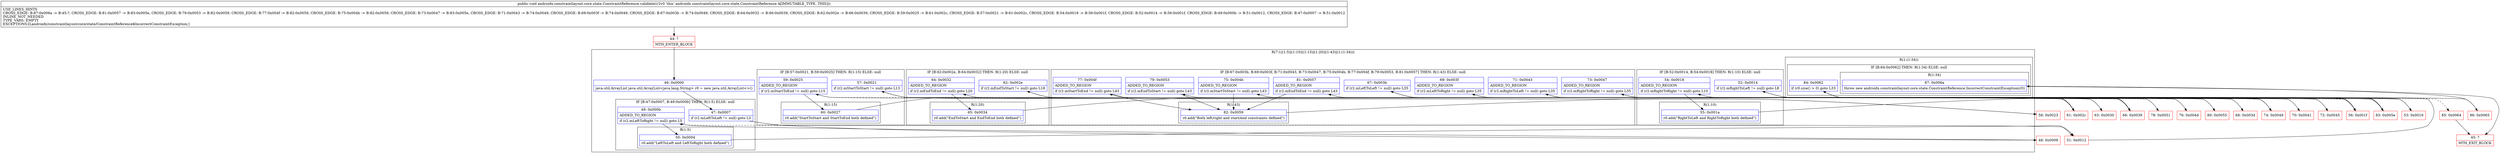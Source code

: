 digraph "CFG forandroidx.constraintlayout.core.state.ConstraintReference.validate()V" {
subgraph cluster_Region_1591219214 {
label = "R(7:1|(1:5)|(1:10)|(1:15)|(1:20)|(1:43)|(1:(1:34)))";
node [shape=record,color=blue];
Node_46 [shape=record,label="{46\:\ 0x0000|java.util.ArrayList java.util.ArrayList\<java.lang.String\> r0 = new java.util.ArrayList\<\>()\l}"];
subgraph cluster_IfRegion_751380569 {
label = "IF [B:47:0x0007, B:49:0x000b] THEN: R(1:5) ELSE: null";
node [shape=record,color=blue];
Node_47 [shape=record,label="{47\:\ 0x0007|if (r2.mLeftToLeft != null) goto L3\l}"];
Node_49 [shape=record,label="{49\:\ 0x000b|ADDED_TO_REGION\l|if (r2.mLeftToRight != null) goto L5\l}"];
subgraph cluster_Region_366410597 {
label = "R(1:5)";
node [shape=record,color=blue];
Node_50 [shape=record,label="{50\:\ 0x000d|r0.add(\"LeftToLeft and LeftToRight both defined\")\l}"];
}
}
subgraph cluster_IfRegion_80917515 {
label = "IF [B:52:0x0014, B:54:0x0018] THEN: R(1:10) ELSE: null";
node [shape=record,color=blue];
Node_52 [shape=record,label="{52\:\ 0x0014|if (r2.mRightToLeft != null) goto L8\l}"];
Node_54 [shape=record,label="{54\:\ 0x0018|ADDED_TO_REGION\l|if (r2.mRightToRight != null) goto L10\l}"];
subgraph cluster_Region_1311382585 {
label = "R(1:10)";
node [shape=record,color=blue];
Node_55 [shape=record,label="{55\:\ 0x001a|r0.add(\"RightToLeft and RightToRight both defined\")\l}"];
}
}
subgraph cluster_IfRegion_1289103305 {
label = "IF [B:57:0x0021, B:59:0x0025] THEN: R(1:15) ELSE: null";
node [shape=record,color=blue];
Node_57 [shape=record,label="{57\:\ 0x0021|if (r2.mStartToStart != null) goto L13\l}"];
Node_59 [shape=record,label="{59\:\ 0x0025|ADDED_TO_REGION\l|if (r2.mStartToEnd != null) goto L15\l}"];
subgraph cluster_Region_258796935 {
label = "R(1:15)";
node [shape=record,color=blue];
Node_60 [shape=record,label="{60\:\ 0x0027|r0.add(\"StartToStart and StartToEnd both defined\")\l}"];
}
}
subgraph cluster_IfRegion_1137833397 {
label = "IF [B:62:0x002e, B:64:0x0032] THEN: R(1:20) ELSE: null";
node [shape=record,color=blue];
Node_62 [shape=record,label="{62\:\ 0x002e|if (r2.mEndToStart != null) goto L18\l}"];
Node_64 [shape=record,label="{64\:\ 0x0032|ADDED_TO_REGION\l|if (r2.mEndToEnd != null) goto L20\l}"];
subgraph cluster_Region_285925376 {
label = "R(1:20)";
node [shape=record,color=blue];
Node_65 [shape=record,label="{65\:\ 0x0034|r0.add(\"EndToStart and EndToEnd both defined\")\l}"];
}
}
subgraph cluster_IfRegion_641701494 {
label = "IF [B:67:0x003b, B:69:0x003f, B:71:0x0043, B:73:0x0047, B:75:0x004b, B:77:0x004f, B:79:0x0053, B:81:0x0057] THEN: R(1:43) ELSE: null";
node [shape=record,color=blue];
Node_67 [shape=record,label="{67\:\ 0x003b|if (r2.mLeftToLeft != null) goto L35\l}"];
Node_69 [shape=record,label="{69\:\ 0x003f|ADDED_TO_REGION\l|if (r2.mLeftToRight != null) goto L35\l}"];
Node_71 [shape=record,label="{71\:\ 0x0043|ADDED_TO_REGION\l|if (r2.mRightToLeft != null) goto L35\l}"];
Node_73 [shape=record,label="{73\:\ 0x0047|ADDED_TO_REGION\l|if (r2.mRightToRight != null) goto L35\l}"];
Node_75 [shape=record,label="{75\:\ 0x004b|ADDED_TO_REGION\l|if (r2.mStartToStart != null) goto L43\l}"];
Node_77 [shape=record,label="{77\:\ 0x004f|ADDED_TO_REGION\l|if (r2.mStartToEnd != null) goto L43\l}"];
Node_79 [shape=record,label="{79\:\ 0x0053|ADDED_TO_REGION\l|if (r2.mEndToStart != null) goto L43\l}"];
Node_81 [shape=record,label="{81\:\ 0x0057|ADDED_TO_REGION\l|if (r2.mEndToEnd != null) goto L43\l}"];
subgraph cluster_Region_858074263 {
label = "R(1:43)";
node [shape=record,color=blue];
Node_82 [shape=record,label="{82\:\ 0x0059|r0.add(\"Both left\/right and start\/end constraints defined\")\l}"];
}
}
subgraph cluster_Region_928779350 {
label = "R(1:(1:34))";
node [shape=record,color=blue];
subgraph cluster_IfRegion_762324254 {
label = "IF [B:84:0x0062] THEN: R(1:34) ELSE: null";
node [shape=record,color=blue];
Node_84 [shape=record,label="{84\:\ 0x0062|if (r0.size() \> 0) goto L33\l}"];
subgraph cluster_Region_1167652322 {
label = "R(1:34)";
node [shape=record,color=blue];
Node_87 [shape=record,label="{87\:\ 0x006a|throw new androidx.constraintlayout.core.state.ConstraintReference.IncorrectConstraintException(r0)\l}"];
}
}
}
}
Node_44 [shape=record,color=red,label="{44\:\ ?|MTH_ENTER_BLOCK\l}"];
Node_48 [shape=record,color=red,label="{48\:\ 0x0009}"];
Node_51 [shape=record,color=red,label="{51\:\ 0x0012}"];
Node_53 [shape=record,color=red,label="{53\:\ 0x0016}"];
Node_56 [shape=record,color=red,label="{56\:\ 0x001f}"];
Node_58 [shape=record,color=red,label="{58\:\ 0x0023}"];
Node_61 [shape=record,color=red,label="{61\:\ 0x002c}"];
Node_63 [shape=record,color=red,label="{63\:\ 0x0030}"];
Node_66 [shape=record,color=red,label="{66\:\ 0x0039}"];
Node_68 [shape=record,color=red,label="{68\:\ 0x003d}"];
Node_70 [shape=record,color=red,label="{70\:\ 0x0041}"];
Node_72 [shape=record,color=red,label="{72\:\ 0x0045}"];
Node_83 [shape=record,color=red,label="{83\:\ 0x005e}"];
Node_85 [shape=record,color=red,label="{85\:\ 0x0064}"];
Node_45 [shape=record,color=red,label="{45\:\ ?|MTH_EXIT_BLOCK\l}"];
Node_86 [shape=record,color=red,label="{86\:\ 0x0065}"];
Node_74 [shape=record,color=red,label="{74\:\ 0x0049}"];
Node_76 [shape=record,color=red,label="{76\:\ 0x004d}"];
Node_78 [shape=record,color=red,label="{78\:\ 0x0051}"];
Node_80 [shape=record,color=red,label="{80\:\ 0x0055}"];
MethodNode[shape=record,label="{public void androidx.constraintlayout.core.state.ConstraintReference.validate((r2v0 'this' androidx.constraintlayout.core.state.ConstraintReference A[IMMUTABLE_TYPE, THIS]))  | USE_LINES_HINTS\lCROSS_EDGE: B:87:0x006a \-\> B:45:?, CROSS_EDGE: B:81:0x0057 \-\> B:83:0x005e, CROSS_EDGE: B:79:0x0053 \-\> B:82:0x0059, CROSS_EDGE: B:77:0x004f \-\> B:82:0x0059, CROSS_EDGE: B:75:0x004b \-\> B:82:0x0059, CROSS_EDGE: B:73:0x0047 \-\> B:83:0x005e, CROSS_EDGE: B:71:0x0043 \-\> B:74:0x0049, CROSS_EDGE: B:69:0x003f \-\> B:74:0x0049, CROSS_EDGE: B:67:0x003b \-\> B:74:0x0049, CROSS_EDGE: B:64:0x0032 \-\> B:66:0x0039, CROSS_EDGE: B:62:0x002e \-\> B:66:0x0039, CROSS_EDGE: B:59:0x0025 \-\> B:61:0x002c, CROSS_EDGE: B:57:0x0021 \-\> B:61:0x002c, CROSS_EDGE: B:54:0x0018 \-\> B:56:0x001f, CROSS_EDGE: B:52:0x0014 \-\> B:56:0x001f, CROSS_EDGE: B:49:0x000b \-\> B:51:0x0012, CROSS_EDGE: B:47:0x0007 \-\> B:51:0x0012\lINLINE_NOT_NEEDED\lTYPE_VARS: EMPTY\lEXCEPTIONS:[Landroidx\/constraintlayout\/core\/state\/ConstraintReference$IncorrectConstraintException;]\l}"];
MethodNode -> Node_44;Node_46 -> Node_47;
Node_47 -> Node_48;
Node_47 -> Node_51[style=dashed];
Node_49 -> Node_50;
Node_49 -> Node_51[style=dashed];
Node_50 -> Node_51;
Node_52 -> Node_53;
Node_52 -> Node_56[style=dashed];
Node_54 -> Node_55;
Node_54 -> Node_56[style=dashed];
Node_55 -> Node_56;
Node_57 -> Node_58;
Node_57 -> Node_61[style=dashed];
Node_59 -> Node_60;
Node_59 -> Node_61[style=dashed];
Node_60 -> Node_61;
Node_62 -> Node_63;
Node_62 -> Node_66[style=dashed];
Node_64 -> Node_65;
Node_64 -> Node_66[style=dashed];
Node_65 -> Node_66;
Node_67 -> Node_68[style=dashed];
Node_67 -> Node_74;
Node_69 -> Node_70[style=dashed];
Node_69 -> Node_74;
Node_71 -> Node_72[style=dashed];
Node_71 -> Node_74;
Node_73 -> Node_74;
Node_73 -> Node_83[style=dashed];
Node_75 -> Node_76[style=dashed];
Node_75 -> Node_82;
Node_77 -> Node_78[style=dashed];
Node_77 -> Node_82;
Node_79 -> Node_80[style=dashed];
Node_79 -> Node_82;
Node_81 -> Node_82;
Node_81 -> Node_83[style=dashed];
Node_82 -> Node_83;
Node_84 -> Node_85[style=dashed];
Node_84 -> Node_86;
Node_87 -> Node_45;
Node_44 -> Node_46;
Node_48 -> Node_49;
Node_51 -> Node_52;
Node_53 -> Node_54;
Node_56 -> Node_57;
Node_58 -> Node_59;
Node_61 -> Node_62;
Node_63 -> Node_64;
Node_66 -> Node_67;
Node_68 -> Node_69;
Node_70 -> Node_71;
Node_72 -> Node_73;
Node_83 -> Node_84;
Node_85 -> Node_45;
Node_86 -> Node_87;
Node_74 -> Node_75;
Node_76 -> Node_77;
Node_78 -> Node_79;
Node_80 -> Node_81;
}

